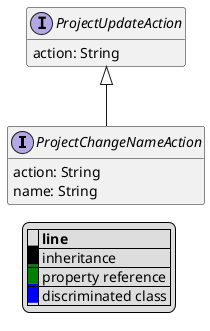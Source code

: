@startuml

hide empty fields
hide empty methods
legend
|= |= line |
|<back:black>   </back>| inheritance |
|<back:green>   </back>| property reference |
|<back:blue>   </back>| discriminated class |
endlegend
interface ProjectChangeNameAction [[ProjectChangeNameAction.svg]] extends ProjectUpdateAction {
    action: String
    name: String
}
interface ProjectUpdateAction [[ProjectUpdateAction.svg]]  {
    action: String
}





@enduml
